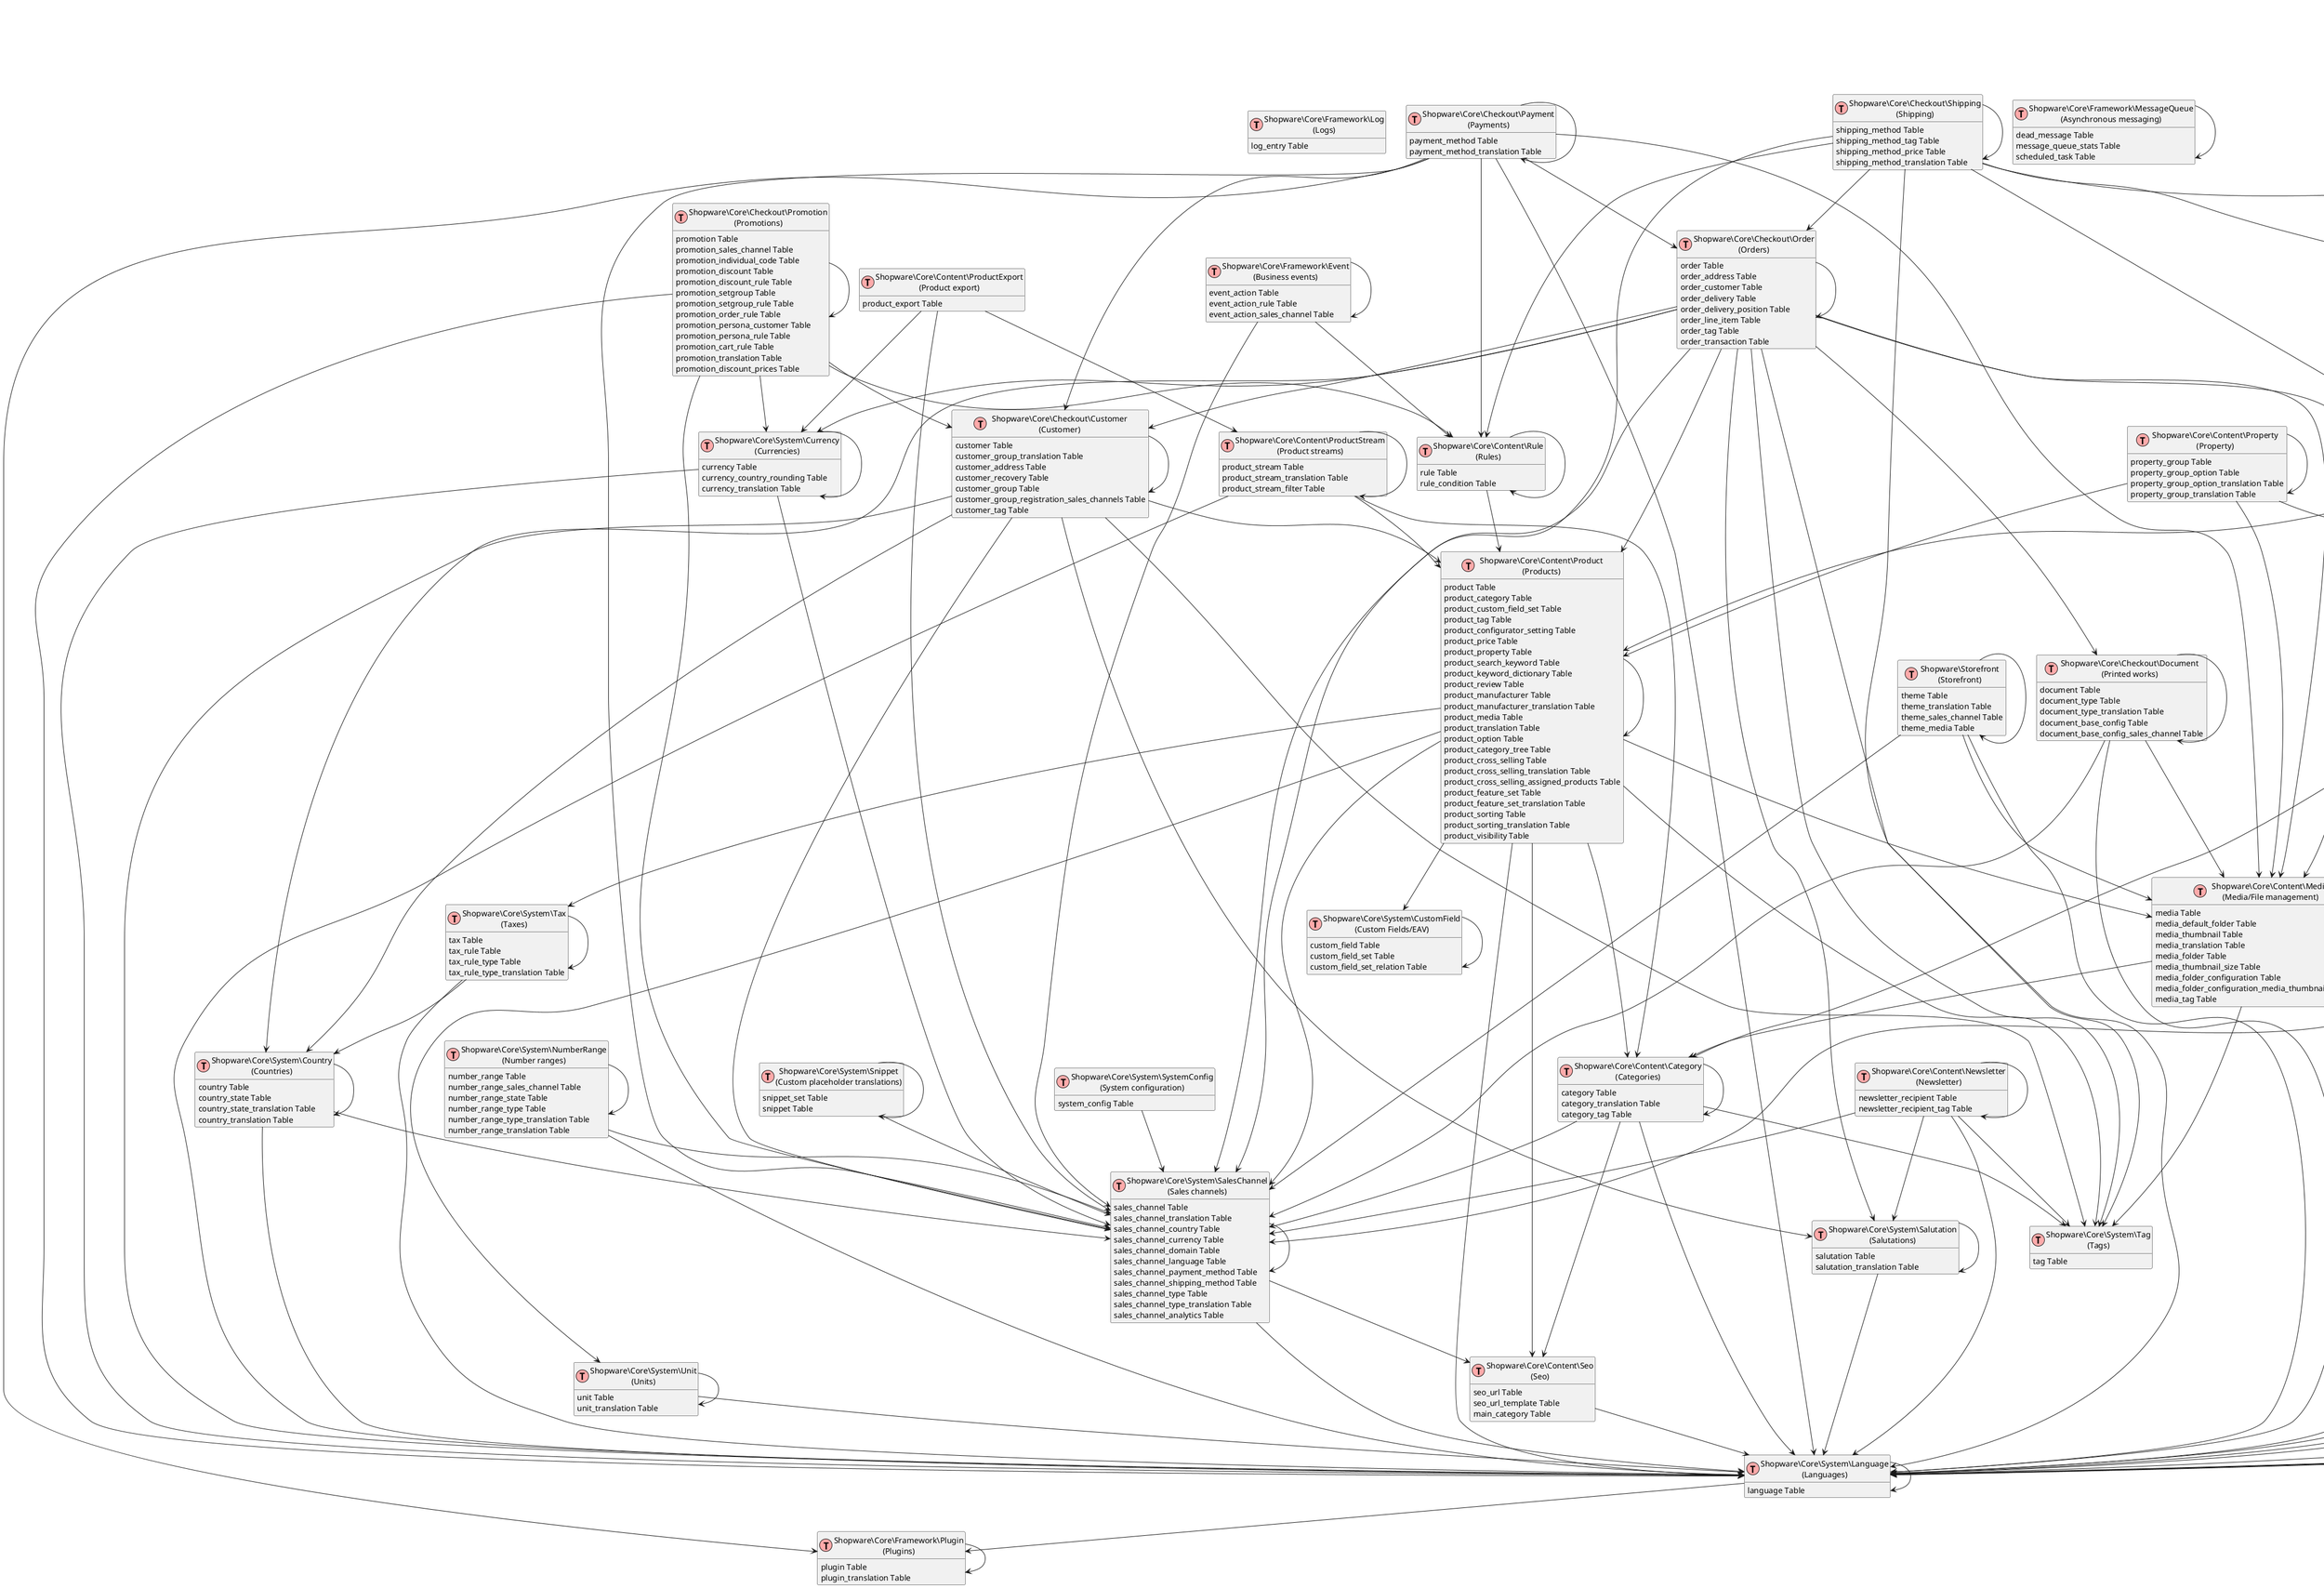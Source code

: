 @startuml
' uncomment the line below if you're using computer with a retina display
' skinparam dpi 300
!define Table(name,desc) class name as "desc" << (T,#FFAAAA) >>
!define ForeignTable(name,desc) class name as "desc" << (T,#ada6a6) >>
!define TranslationTable(name,desc) class name as "desc" << (I,#4286f4) >>
' we use bold for primary key
' green color for unique
' and underscore for not_null
!define primary_key(x) <b>x</b>
!define unique(x) <color:green>x</color>
!define not_null(x) <u>x</u>
' other tags available:
' <i></i>
' <back:COLOR></color>, where color is a color name or html color code
' (#FFAACC)
' see: http://plantuml.com/classes.html#More
hide methods
hide stereotypes
hide empty members
skinparam backgroundColor #FFFFFF

' entities

Table(ShopwareCoreFrameworkLog, "Shopware\Core\Framework\Log\n(Logs)") {
   log_entry Table
}
Table(ShopwareCoreFrameworkApi, "Shopware\Core\Framework\Api\n(Rest-API)") {
   acl_role Table
   acl_user_role Table
}
Table(ShopwareCoreSystemCustomField, "Shopware\Core\System\CustomField\n(Custom Fields/EAV)") {
   custom_field Table
   custom_field_set Table
   custom_field_set_relation Table
}
Table(ShopwareCoreFrameworkEvent, "Shopware\Core\Framework\Event\n(Business events)") {
   event_action Table
   event_action_rule Table
   event_action_sales_channel Table
}
Table(ShopwareCoreFrameworkMessageQueue, "Shopware\Core\Framework\MessageQueue\n(Asynchronous messaging)") {
   dead_message Table
   message_queue_stats Table
   scheduled_task Table
}
Table(ShopwareCoreFrameworkPlugin, "Shopware\Core\Framework\Plugin\n(Plugins)") {
   plugin Table
   plugin_translation Table
}
Table(ShopwareCoreSystemLanguage, "Shopware\Core\System\Language\n(Languages)") {
   language Table
}
Table(ShopwareCoreContentSeo, "Shopware\Core\Content\Seo\n(Seo)") {
   seo_url Table
   seo_url_template Table
   main_category Table
}
Table(ShopwareCoreSystemSalesChannel, "Shopware\Core\System\SalesChannel\n(Sales channels)") {
   sales_channel Table
   sales_channel_translation Table
   sales_channel_country Table
   sales_channel_currency Table
   sales_channel_domain Table
   sales_channel_language Table
   sales_channel_payment_method Table
   sales_channel_shipping_method Table
   sales_channel_type Table
   sales_channel_type_translation Table
   sales_channel_analytics Table
}
Table(ShopwareCoreSystemCountry, "Shopware\Core\System\Country\n(Countries)") {
   country Table
   country_state Table
   country_state_translation Table
   country_translation Table
}
Table(ShopwareCoreSystemCurrency, "Shopware\Core\System\Currency\n(Currencies)") {
   currency Table
   currency_country_rounding Table
   currency_translation Table
}
Table(ShopwareCoreSystemLocale, "Shopware\Core\System\Locale\n(Locales)") {
   locale Table
   locale_translation Table
}
Table(ShopwareCoreSystemSnippet, "Shopware\Core\System\Snippet\n(Custom placeholder translations)") {
   snippet_set Table
   snippet Table
}
Table(ShopwareCoreSystemSalutation, "Shopware\Core\System\Salutation\n(Salutations)") {
   salutation Table
   salutation_translation Table
}
Table(ShopwareCoreSystemTax, "Shopware\Core\System\Tax\n(Taxes)") {
   tax Table
   tax_rule Table
   tax_rule_type Table
   tax_rule_type_translation Table
}
Table(ShopwareCoreSystemUnit, "Shopware\Core\System\Unit\n(Units)") {
   unit Table
   unit_translation Table
}
Table(ShopwareCoreSystemUser, "Shopware\Core\System\User\n(Admin Accounts)") {
   user Table
   user_access_key Table
   user_recovery Table
}
Table(ShopwareCoreSystemIntegration, "Shopware\Core\System\Integration\n(O-Auth integrations)") {
   integration Table
   integration_role Table
}
Table(ShopwareCoreSystemStateMachine, "Shopware\Core\System\StateMachine\n(State machine)") {
   state_machine Table
   state_machine_translation Table
   state_machine_state Table
   state_machine_state_translation Table
   state_machine_transition Table
   state_machine_history Table
}
Table(ShopwareCoreSystemSystemConfig, "Shopware\Core\System\SystemConfig\n(System configuration)") {
   system_config Table
}
Table(ShopwareCoreSystemNumberRange, "Shopware\Core\System\NumberRange\n(Number ranges)") {
   number_range Table
   number_range_sales_channel Table
   number_range_state Table
   number_range_type Table
   number_range_type_translation Table
   number_range_translation Table
}
Table(ShopwareCoreSystemTag, "Shopware\Core\System\Tag\n(Tags)") {
   tag Table
}
Table(ShopwareCoreContentCategory, "Shopware\Core\Content\Category\n(Categories)") {
   category Table
   category_translation Table
   category_tag Table
}
Table(ShopwareCoreContentMedia, "Shopware\Core\Content\Media\n(Media/File management)") {
   media Table
   media_default_folder Table
   media_thumbnail Table
   media_translation Table
   media_folder Table
   media_thumbnail_size Table
   media_folder_configuration Table
   media_folder_configuration_media_thumbnail_size Table
   media_tag Table
}
Table(ShopwareCoreContentProduct, "Shopware\Core\Content\Product\n(Products)") {
   product Table
   product_category Table
   product_custom_field_set Table
   product_tag Table
   product_configurator_setting Table
   product_price Table
   product_property Table
   product_search_keyword Table
   product_keyword_dictionary Table
   product_review Table
   product_manufacturer Table
   product_manufacturer_translation Table
   product_media Table
   product_translation Table
   product_option Table
   product_category_tree Table
   product_cross_selling Table
   product_cross_selling_translation Table
   product_cross_selling_assigned_products Table
   product_feature_set Table
   product_feature_set_translation Table
   product_sorting Table
   product_sorting_translation Table
   product_visibility Table
}
Table(ShopwareCoreSystemDeliveryTime, "Shopware\Core\System\DeliveryTime\n(Delivery time)") {
   delivery_time Table
   delivery_time_translation Table
}
Table(ShopwareCoreContentNewsletter, "Shopware\Core\Content\Newsletter\n(Newsletter)") {
   newsletter_recipient Table
   newsletter_recipient_tag Table
}
Table(ShopwareCoreContentRule, "Shopware\Core\Content\Rule\n(Rules)") {
   rule Table
   rule_condition Table
}
Table(ShopwareCoreContentProductStream, "Shopware\Core\Content\ProductStream\n(Product streams)") {
   product_stream Table
   product_stream_translation Table
   product_stream_filter Table
}
Table(ShopwareCoreContentProductExport, "Shopware\Core\Content\ProductExport\n(Product export)") {
   product_export Table
}
Table(ShopwareCoreContentProperty, "Shopware\Core\Content\Property\n(Property)") {
   property_group Table
   property_group_option Table
   property_group_option_translation Table
   property_group_translation Table
}
Table(ShopwareCoreContentCms, "Shopware\Core\Content\Cms\n(Content Management)") {
   cms_page Table
   cms_page_translation Table
   cms_section Table
   cms_block Table
   cms_slot Table
   cms_slot_translation Table
}
Table(ShopwareCoreContentMailTemplate, "Shopware\Core\Content\MailTemplate\n(Mailing)") {
   mail_template Table
   mail_template_translation Table
   mail_template_type Table
   mail_template_type_translation Table
   mail_template_sales_channel Table
   mail_template_media Table
   mail_header_footer Table
   mail_header_footer_translation Table
}
Table(ShopwareCoreContentImportExport, "Shopware\Core\Content\ImportExport\n(Import/Export)") {
   import_export_profile Table
   import_export_log Table
   import_export_file Table
   import_export_profile_translation Table
}
Table(ShopwareCoreCheckoutCustomer, "Shopware\Core\Checkout\Customer\n(Customer)") {
   customer Table
   customer_group_translation Table
   customer_address Table
   customer_recovery Table
   customer_group Table
   customer_group_registration_sales_channels Table
   customer_tag Table
}
Table(ShopwareCoreCheckoutDocument, "Shopware\Core\Checkout\Document\n(Printed works)") {
   document Table
   document_type Table
   document_type_translation Table
   document_base_config Table
   document_base_config_sales_channel Table
}
Table(ShopwareCoreCheckoutOrder, "Shopware\Core\Checkout\Order\n(Orders)") {
   order Table
   order_address Table
   order_customer Table
   order_delivery Table
   order_delivery_position Table
   order_line_item Table
   order_tag Table
   order_transaction Table
}
Table(ShopwareCoreCheckoutPayment, "Shopware\Core\Checkout\Payment\n(Payments)") {
   payment_method Table
   payment_method_translation Table
}
Table(ShopwareCoreCheckoutPromotion, "Shopware\Core\Checkout\Promotion\n(Promotions)") {
   promotion Table
   promotion_sales_channel Table
   promotion_individual_code Table
   promotion_discount Table
   promotion_discount_rule Table
   promotion_setgroup Table
   promotion_setgroup_rule Table
   promotion_order_rule Table
   promotion_persona_customer Table
   promotion_persona_rule Table
   promotion_cart_rule Table
   promotion_translation Table
   promotion_discount_prices Table
}
Table(ShopwareCoreCheckoutShipping, "Shopware\Core\Checkout\Shipping\n(Shipping)") {
   shipping_method Table
   shipping_method_tag Table
   shipping_method_price Table
   shipping_method_translation Table
}
Table(ShopwareStorefront, "Shopware\Storefront\n(Storefront)") {
   theme Table
   theme_translation Table
   theme_sales_channel Table
   theme_media Table
}

' relationshipd

ShopwareCoreFrameworkApi --> ShopwareCoreFrameworkApi
ShopwareCoreSystemUser --> ShopwareCoreFrameworkApi
ShopwareCoreSystemCustomField --> ShopwareCoreSystemCustomField
ShopwareCoreContentProduct --> ShopwareCoreSystemCustomField
ShopwareCoreFrameworkEvent --> ShopwareCoreFrameworkEvent
ShopwareCoreFrameworkEvent --> ShopwareCoreContentRule
ShopwareCoreFrameworkEvent --> ShopwareCoreSystemSalesChannel
ShopwareCoreFrameworkMessageQueue --> ShopwareCoreFrameworkMessageQueue
ShopwareCoreFrameworkPlugin --> ShopwareCoreFrameworkPlugin
ShopwareCoreCheckoutPayment --> ShopwareCoreFrameworkPlugin
ShopwareCoreSystemLanguage --> ShopwareCoreFrameworkPlugin
ShopwareCoreSystemLanguage --> ShopwareCoreSystemLanguage
ShopwareCoreSystemLocale --> ShopwareCoreSystemLanguage
ShopwareCoreSystemSalesChannel --> ShopwareCoreSystemLanguage
ShopwareCoreCheckoutCustomer --> ShopwareCoreSystemLanguage
ShopwareCoreContentNewsletter --> ShopwareCoreSystemLanguage
ShopwareCoreCheckoutOrder --> ShopwareCoreSystemLanguage
ShopwareCoreContentCategory --> ShopwareCoreSystemLanguage
ShopwareCoreSystemCountry --> ShopwareCoreSystemLanguage
ShopwareCoreSystemCurrency --> ShopwareCoreSystemLanguage
ShopwareCoreContentMedia --> ShopwareCoreSystemLanguage
ShopwareCoreCheckoutPayment --> ShopwareCoreSystemLanguage
ShopwareCoreContentProduct --> ShopwareCoreSystemLanguage
ShopwareCoreCheckoutShipping --> ShopwareCoreSystemLanguage
ShopwareCoreSystemUnit --> ShopwareCoreSystemLanguage
ShopwareCoreContentProperty --> ShopwareCoreSystemLanguage
ShopwareCoreSystemSalutation --> ShopwareCoreSystemLanguage
ShopwareCoreContentProductStream --> ShopwareCoreSystemLanguage
ShopwareCoreSystemStateMachine --> ShopwareCoreSystemLanguage
ShopwareCoreContentCms --> ShopwareCoreSystemLanguage
ShopwareCoreContentMailTemplate --> ShopwareCoreSystemLanguage
ShopwareCoreCheckoutDocument --> ShopwareCoreSystemLanguage
ShopwareCoreSystemNumberRange --> ShopwareCoreSystemLanguage
ShopwareCoreSystemDeliveryTime --> ShopwareCoreSystemLanguage
ShopwareCoreCheckoutPromotion --> ShopwareCoreSystemLanguage
ShopwareCoreContentSeo --> ShopwareCoreSystemLanguage
ShopwareCoreSystemTax --> ShopwareCoreSystemLanguage
ShopwareCoreContentImportExport --> ShopwareCoreSystemLanguage
ShopwareStorefront --> ShopwareCoreSystemLanguage
ShopwareCoreSystemSalesChannel --> ShopwareCoreContentSeo
ShopwareCoreContentProduct --> ShopwareCoreContentSeo
ShopwareCoreContentCategory --> ShopwareCoreContentSeo
ShopwareCoreSystemSalesChannel --> ShopwareCoreSystemSalesChannel
ShopwareCoreCheckoutCustomer --> ShopwareCoreSystemSalesChannel
ShopwareCoreSystemCurrency --> ShopwareCoreSystemSalesChannel
ShopwareCoreCheckoutPayment --> ShopwareCoreSystemSalesChannel
ShopwareCoreCheckoutShipping --> ShopwareCoreSystemSalesChannel
ShopwareCoreSystemCountry --> ShopwareCoreSystemSalesChannel
ShopwareCoreCheckoutOrder --> ShopwareCoreSystemSalesChannel
ShopwareCoreSystemSystemConfig --> ShopwareCoreSystemSalesChannel
ShopwareCoreContentCategory --> ShopwareCoreSystemSalesChannel
ShopwareCoreContentProduct --> ShopwareCoreSystemSalesChannel
ShopwareCoreContentMailTemplate --> ShopwareCoreSystemSalesChannel
ShopwareCoreContentNewsletter --> ShopwareCoreSystemSalesChannel
ShopwareCoreSystemNumberRange --> ShopwareCoreSystemSalesChannel
ShopwareCoreCheckoutPromotion --> ShopwareCoreSystemSalesChannel
ShopwareCoreCheckoutDocument --> ShopwareCoreSystemSalesChannel
ShopwareCoreContentProductExport --> ShopwareCoreSystemSalesChannel
ShopwareStorefront --> ShopwareCoreSystemSalesChannel
ShopwareCoreSystemSnippet --> ShopwareCoreSystemSalesChannel
ShopwareCoreSystemCountry --> ShopwareCoreSystemCountry
ShopwareCoreCheckoutCustomer --> ShopwareCoreSystemCountry
ShopwareCoreCheckoutOrder --> ShopwareCoreSystemCountry
ShopwareCoreSystemTax --> ShopwareCoreSystemCountry
ShopwareCoreSystemCurrency --> ShopwareCoreSystemCurrency
ShopwareCoreCheckoutOrder --> ShopwareCoreSystemCurrency
ShopwareCoreCheckoutPromotion --> ShopwareCoreSystemCurrency
ShopwareCoreContentProductExport --> ShopwareCoreSystemCurrency
ShopwareCoreSystemLocale --> ShopwareCoreSystemLocale
ShopwareCoreSystemUser --> ShopwareCoreSystemLocale
ShopwareCoreSystemSnippet --> ShopwareCoreSystemSnippet
ShopwareCoreSystemSalutation --> ShopwareCoreSystemSalutation
ShopwareCoreCheckoutCustomer --> ShopwareCoreSystemSalutation
ShopwareCoreCheckoutOrder --> ShopwareCoreSystemSalutation
ShopwareCoreContentNewsletter --> ShopwareCoreSystemSalutation
ShopwareCoreContentProduct --> ShopwareCoreSystemTax
ShopwareCoreSystemTax --> ShopwareCoreSystemTax
ShopwareCoreContentProduct --> ShopwareCoreSystemUnit
ShopwareCoreSystemUnit --> ShopwareCoreSystemUnit
ShopwareCoreContentMedia --> ShopwareCoreSystemUser
ShopwareCoreSystemUser --> ShopwareCoreSystemUser
ShopwareCoreSystemStateMachine --> ShopwareCoreSystemUser
ShopwareCoreContentImportExport --> ShopwareCoreSystemUser
ShopwareCoreSystemIntegration --> ShopwareCoreSystemIntegration
ShopwareCoreSystemIntegration --> ShopwareCoreFrameworkApi
ShopwareCoreSystemStateMachine --> ShopwareCoreSystemStateMachine
ShopwareCoreCheckoutOrder --> ShopwareCoreSystemStateMachine
ShopwareCoreSystemNumberRange --> ShopwareCoreSystemNumberRange
ShopwareCoreContentProduct --> ShopwareCoreSystemTag
ShopwareCoreContentMedia --> ShopwareCoreSystemTag
ShopwareCoreContentCategory --> ShopwareCoreSystemTag
ShopwareCoreCheckoutCustomer --> ShopwareCoreSystemTag
ShopwareCoreCheckoutOrder --> ShopwareCoreSystemTag
ShopwareCoreCheckoutShipping --> ShopwareCoreSystemTag
ShopwareCoreContentNewsletter --> ShopwareCoreSystemTag
ShopwareCoreContentCategory --> ShopwareCoreContentCategory
ShopwareCoreContentMedia --> ShopwareCoreContentCategory
ShopwareCoreContentProduct --> ShopwareCoreContentCategory
ShopwareCoreContentCms --> ShopwareCoreContentCategory
ShopwareCoreContentProductStream --> ShopwareCoreContentCategory
ShopwareCoreContentMedia --> ShopwareCoreContentMedia
ShopwareCoreContentProduct --> ShopwareCoreContentMedia
ShopwareCoreContentProperty --> ShopwareCoreContentMedia
ShopwareCoreContentMailTemplate --> ShopwareCoreContentMedia
ShopwareCoreCheckoutDocument --> ShopwareCoreContentMedia
ShopwareCoreCheckoutShipping --> ShopwareCoreContentMedia
ShopwareCoreCheckoutPayment --> ShopwareCoreContentMedia
ShopwareCoreCheckoutOrder --> ShopwareCoreContentMedia
ShopwareCoreContentCms --> ShopwareCoreContentMedia
ShopwareStorefront --> ShopwareCoreContentMedia
ShopwareCoreContentProduct --> ShopwareCoreContentProduct
ShopwareCoreSystemDeliveryTime --> ShopwareCoreContentProduct
ShopwareCoreCheckoutOrder --> ShopwareCoreContentProduct
ShopwareCoreContentProperty --> ShopwareCoreContentProduct
ShopwareCoreContentRule --> ShopwareCoreContentProduct
ShopwareCoreCheckoutCustomer --> ShopwareCoreContentProduct
ShopwareCoreContentProductStream --> ShopwareCoreContentProduct
ShopwareCoreCheckoutShipping --> ShopwareCoreSystemDeliveryTime
ShopwareCoreSystemDeliveryTime --> ShopwareCoreSystemDeliveryTime
ShopwareCoreContentNewsletter --> ShopwareCoreContentNewsletter
ShopwareCoreContentRule --> ShopwareCoreContentRule
ShopwareCoreCheckoutShipping --> ShopwareCoreContentRule
ShopwareCoreCheckoutPayment --> ShopwareCoreContentRule
ShopwareCoreCheckoutPromotion --> ShopwareCoreContentRule
ShopwareCoreContentProductStream --> ShopwareCoreContentProductStream
ShopwareCoreContentProductExport --> ShopwareCoreContentProductStream
ShopwareCoreContentProperty --> ShopwareCoreContentProperty
ShopwareCoreContentCms --> ShopwareCoreContentCms
ShopwareCoreContentMailTemplate --> ShopwareCoreContentMailTemplate
ShopwareCoreContentImportExport --> ShopwareCoreContentImportExport
ShopwareCoreCheckoutCustomer --> ShopwareCoreCheckoutCustomer
ShopwareCoreCheckoutPayment --> ShopwareCoreCheckoutCustomer
ShopwareCoreCheckoutOrder --> ShopwareCoreCheckoutCustomer
ShopwareCoreCheckoutPromotion --> ShopwareCoreCheckoutCustomer
ShopwareCoreCheckoutDocument --> ShopwareCoreCheckoutDocument
ShopwareCoreCheckoutOrder --> ShopwareCoreCheckoutDocument
ShopwareCoreCheckoutOrder --> ShopwareCoreCheckoutOrder
ShopwareCoreCheckoutShipping --> ShopwareCoreCheckoutOrder
ShopwareCoreCheckoutPayment --> ShopwareCoreCheckoutOrder
ShopwareCoreCheckoutPayment --> ShopwareCoreCheckoutPayment
ShopwareCoreCheckoutPromotion --> ShopwareCoreCheckoutPromotion
ShopwareCoreCheckoutShipping --> ShopwareCoreCheckoutShipping
ShopwareStorefront --> ShopwareStorefront
@enduml
